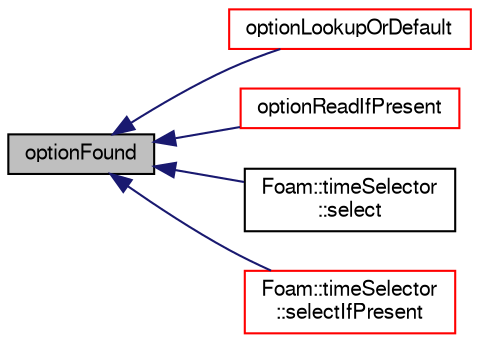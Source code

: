 digraph "optionFound"
{
  bgcolor="transparent";
  edge [fontname="FreeSans",fontsize="10",labelfontname="FreeSans",labelfontsize="10"];
  node [fontname="FreeSans",fontsize="10",shape=record];
  rankdir="LR";
  Node1091 [label="optionFound",height=0.2,width=0.4,color="black", fillcolor="grey75", style="filled", fontcolor="black"];
  Node1091 -> Node1092 [dir="back",color="midnightblue",fontsize="10",style="solid",fontname="FreeSans"];
  Node1092 [label="optionLookupOrDefault",height=0.2,width=0.4,color="red",URL="$a26662.html#addc64adc77d564620728c230426c2b35",tooltip="Read a value from the named option if present. "];
  Node1091 -> Node1094 [dir="back",color="midnightblue",fontsize="10",style="solid",fontname="FreeSans"];
  Node1094 [label="optionReadIfPresent",height=0.2,width=0.4,color="red",URL="$a26662.html#a98d7a32a576523c8bc2d0866a115e309",tooltip="Read a value from the named option if present. "];
  Node1091 -> Node1099 [dir="back",color="midnightblue",fontsize="10",style="solid",fontname="FreeSans"];
  Node1099 [label="Foam::timeSelector\l::select",height=0.2,width=0.4,color="black",URL="$a26358.html#a3edd8ff6c48cd90aa0e5b03f1187fd80",tooltip="Return the set of times selected based on the argList options. "];
  Node1091 -> Node1100 [dir="back",color="midnightblue",fontsize="10",style="solid",fontname="FreeSans"];
  Node1100 [label="Foam::timeSelector\l::selectIfPresent",height=0.2,width=0.4,color="red",URL="$a26358.html#a3d19426272899e062f56b60358a67218",tooltip="If any time option provided return the set of times (as select0) "];
}
